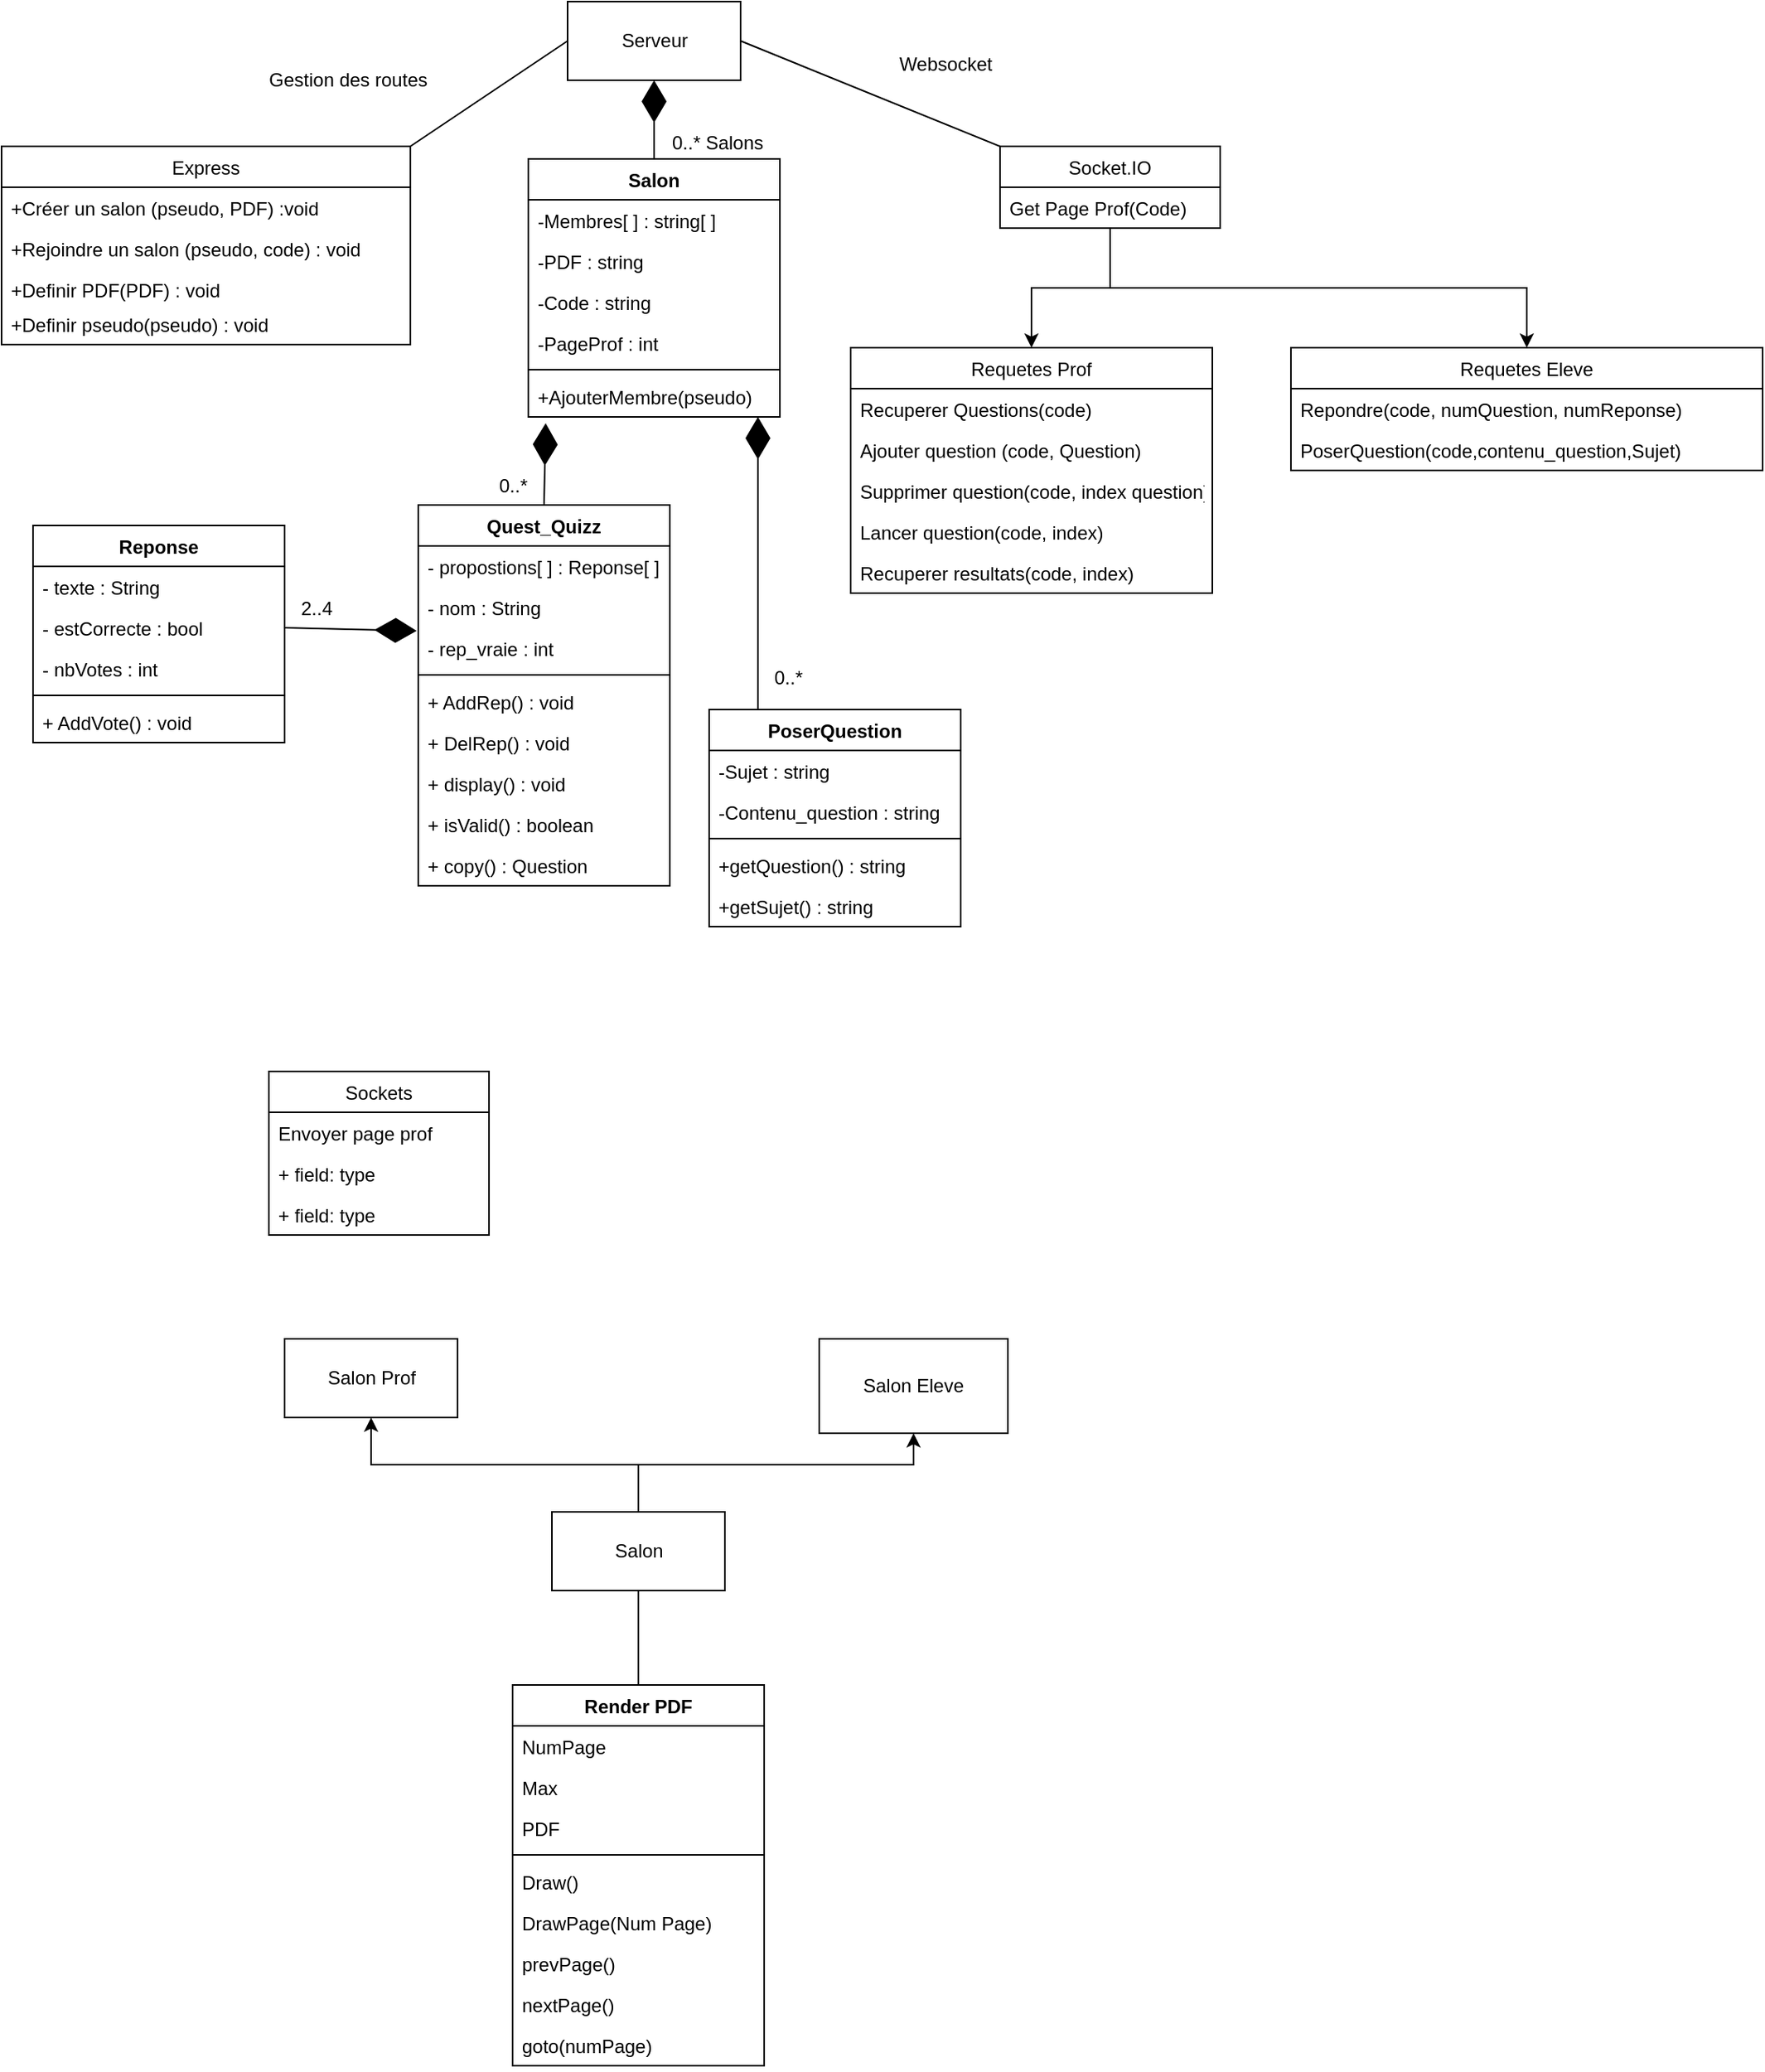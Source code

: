 <mxfile version="13.10.2" type="device"><diagram id="C5RBs43oDa-KdzZeNtuy" name="Page-1"><mxGraphModel dx="1422" dy="794" grid="1" gridSize="10" guides="1" tooltips="1" connect="1" arrows="1" fold="1" page="1" pageScale="1" pageWidth="827" pageHeight="1169" math="0" shadow="0"><root><mxCell id="WIyWlLk6GJQsqaUBKTNV-0"/><mxCell id="WIyWlLk6GJQsqaUBKTNV-1" parent="WIyWlLk6GJQsqaUBKTNV-0"/><mxCell id="yIgsV7AvqiQti2r_bDmn-0" value="Serveur" style="html=1;" parent="WIyWlLk6GJQsqaUBKTNV-1" vertex="1"><mxGeometry x="400" y="30" width="110" height="50" as="geometry"/></mxCell><mxCell id="yIgsV7AvqiQti2r_bDmn-3" value="Gestion des routes" style="text;html=1;align=center;verticalAlign=middle;resizable=0;points=[];autosize=1;" parent="WIyWlLk6GJQsqaUBKTNV-1" vertex="1"><mxGeometry x="200" y="70" width="120" height="20" as="geometry"/></mxCell><mxCell id="yIgsV7AvqiQti2r_bDmn-6" value="Websocket" style="text;html=1;align=center;verticalAlign=middle;resizable=0;points=[];autosize=1;" parent="WIyWlLk6GJQsqaUBKTNV-1" vertex="1"><mxGeometry x="605" y="60" width="70" height="20" as="geometry"/></mxCell><mxCell id="yIgsV7AvqiQti2r_bDmn-7" value="Express" style="swimlane;fontStyle=0;childLayout=stackLayout;horizontal=1;startSize=26;fillColor=none;horizontalStack=0;resizeParent=1;resizeParentMax=0;resizeLast=0;collapsible=1;marginBottom=0;" parent="WIyWlLk6GJQsqaUBKTNV-1" vertex="1"><mxGeometry x="40" y="122" width="260" height="126" as="geometry"/></mxCell><mxCell id="yIgsV7AvqiQti2r_bDmn-8" value="+Créer un salon (pseudo, PDF) :void" style="text;strokeColor=none;fillColor=none;align=left;verticalAlign=top;spacingLeft=4;spacingRight=4;overflow=hidden;rotatable=0;points=[[0,0.5],[1,0.5]];portConstraint=eastwest;" parent="yIgsV7AvqiQti2r_bDmn-7" vertex="1"><mxGeometry y="26" width="260" height="26" as="geometry"/></mxCell><mxCell id="yIgsV7AvqiQti2r_bDmn-9" value="+Rejoindre un salon (pseudo, code) : void" style="text;strokeColor=none;fillColor=none;align=left;verticalAlign=top;spacingLeft=4;spacingRight=4;overflow=hidden;rotatable=0;points=[[0,0.5],[1,0.5]];portConstraint=eastwest;" parent="yIgsV7AvqiQti2r_bDmn-7" vertex="1"><mxGeometry y="52" width="260" height="26" as="geometry"/></mxCell><mxCell id="yIgsV7AvqiQti2r_bDmn-10" value="+Definir PDF(PDF) : void " style="text;strokeColor=none;fillColor=none;align=left;verticalAlign=top;spacingLeft=4;spacingRight=4;overflow=hidden;rotatable=0;points=[[0,0.5],[1,0.5]];portConstraint=eastwest;" parent="yIgsV7AvqiQti2r_bDmn-7" vertex="1"><mxGeometry y="78" width="260" height="22" as="geometry"/></mxCell><mxCell id="yIgsV7AvqiQti2r_bDmn-12" value="+Definir pseudo(pseudo) : void" style="text;strokeColor=none;fillColor=none;align=left;verticalAlign=top;spacingLeft=4;spacingRight=4;overflow=hidden;rotatable=0;points=[[0,0.5],[1,0.5]];portConstraint=eastwest;" parent="yIgsV7AvqiQti2r_bDmn-7" vertex="1"><mxGeometry y="100" width="260" height="26" as="geometry"/></mxCell><mxCell id="yIgsV7AvqiQti2r_bDmn-14" value="Salon" style="swimlane;fontStyle=1;align=center;verticalAlign=top;childLayout=stackLayout;horizontal=1;startSize=26;horizontalStack=0;resizeParent=1;resizeParentMax=0;resizeLast=0;collapsible=1;marginBottom=0;" parent="WIyWlLk6GJQsqaUBKTNV-1" vertex="1"><mxGeometry x="375" y="130" width="160" height="164" as="geometry"/></mxCell><mxCell id="yIgsV7AvqiQti2r_bDmn-15" value="-Membres[ ] : string[ ]" style="text;strokeColor=none;fillColor=none;align=left;verticalAlign=top;spacingLeft=4;spacingRight=4;overflow=hidden;rotatable=0;points=[[0,0.5],[1,0.5]];portConstraint=eastwest;" parent="yIgsV7AvqiQti2r_bDmn-14" vertex="1"><mxGeometry y="26" width="160" height="26" as="geometry"/></mxCell><mxCell id="yIgsV7AvqiQti2r_bDmn-22" value="-PDF : string" style="text;strokeColor=none;fillColor=none;align=left;verticalAlign=top;spacingLeft=4;spacingRight=4;overflow=hidden;rotatable=0;points=[[0,0.5],[1,0.5]];portConstraint=eastwest;" parent="yIgsV7AvqiQti2r_bDmn-14" vertex="1"><mxGeometry y="52" width="160" height="26" as="geometry"/></mxCell><mxCell id="yIgsV7AvqiQti2r_bDmn-23" value="-Code : string" style="text;strokeColor=none;fillColor=none;align=left;verticalAlign=top;spacingLeft=4;spacingRight=4;overflow=hidden;rotatable=0;points=[[0,0.5],[1,0.5]];portConstraint=eastwest;" parent="yIgsV7AvqiQti2r_bDmn-14" vertex="1"><mxGeometry y="78" width="160" height="26" as="geometry"/></mxCell><mxCell id="yIgsV7AvqiQti2r_bDmn-45" value="-PageProf : int" style="text;strokeColor=none;fillColor=none;align=left;verticalAlign=top;spacingLeft=4;spacingRight=4;overflow=hidden;rotatable=0;points=[[0,0.5],[1,0.5]];portConstraint=eastwest;" parent="yIgsV7AvqiQti2r_bDmn-14" vertex="1"><mxGeometry y="104" width="160" height="26" as="geometry"/></mxCell><mxCell id="yIgsV7AvqiQti2r_bDmn-16" value="" style="line;strokeWidth=1;fillColor=none;align=left;verticalAlign=middle;spacingTop=-1;spacingLeft=3;spacingRight=3;rotatable=0;labelPosition=right;points=[];portConstraint=eastwest;" parent="yIgsV7AvqiQti2r_bDmn-14" vertex="1"><mxGeometry y="130" width="160" height="8" as="geometry"/></mxCell><mxCell id="yIgsV7AvqiQti2r_bDmn-17" value="+AjouterMembre(pseudo)" style="text;strokeColor=none;fillColor=none;align=left;verticalAlign=top;spacingLeft=4;spacingRight=4;overflow=hidden;rotatable=0;points=[[0,0.5],[1,0.5]];portConstraint=eastwest;" parent="yIgsV7AvqiQti2r_bDmn-14" vertex="1"><mxGeometry y="138" width="160" height="26" as="geometry"/></mxCell><mxCell id="yIgsV7AvqiQti2r_bDmn-81" style="edgeStyle=orthogonalEdgeStyle;rounded=0;orthogonalLoop=1;jettySize=auto;html=1;exitX=0.5;exitY=1;exitDx=0;exitDy=0;entryX=0.5;entryY=0;entryDx=0;entryDy=0;" parent="WIyWlLk6GJQsqaUBKTNV-1" source="yIgsV7AvqiQti2r_bDmn-29" target="yIgsV7AvqiQti2r_bDmn-71" edge="1"><mxGeometry relative="1" as="geometry"/></mxCell><mxCell id="yIgsV7AvqiQti2r_bDmn-82" style="edgeStyle=orthogonalEdgeStyle;rounded=0;orthogonalLoop=1;jettySize=auto;html=1;exitX=0.5;exitY=1;exitDx=0;exitDy=0;entryX=0.5;entryY=0;entryDx=0;entryDy=0;" parent="WIyWlLk6GJQsqaUBKTNV-1" source="yIgsV7AvqiQti2r_bDmn-29" target="yIgsV7AvqiQti2r_bDmn-75" edge="1"><mxGeometry relative="1" as="geometry"/></mxCell><mxCell id="yIgsV7AvqiQti2r_bDmn-29" value="Socket.IO" style="swimlane;fontStyle=0;childLayout=stackLayout;horizontal=1;startSize=26;fillColor=none;horizontalStack=0;resizeParent=1;resizeParentMax=0;resizeLast=0;collapsible=1;marginBottom=0;" parent="WIyWlLk6GJQsqaUBKTNV-1" vertex="1"><mxGeometry x="675" y="122" width="140" height="52" as="geometry"/></mxCell><mxCell id="yIgsV7AvqiQti2r_bDmn-32" value="Get Page Prof(Code)" style="text;strokeColor=none;fillColor=none;align=left;verticalAlign=top;spacingLeft=4;spacingRight=4;overflow=hidden;rotatable=0;points=[[0,0.5],[1,0.5]];portConstraint=eastwest;" parent="yIgsV7AvqiQti2r_bDmn-29" vertex="1"><mxGeometry y="26" width="140" height="26" as="geometry"/></mxCell><mxCell id="yIgsV7AvqiQti2r_bDmn-34" value="" style="endArrow=diamondThin;endFill=1;endSize=24;html=1;entryX=0.5;entryY=1;entryDx=0;entryDy=0;exitX=0.5;exitY=0;exitDx=0;exitDy=0;" parent="WIyWlLk6GJQsqaUBKTNV-1" source="yIgsV7AvqiQti2r_bDmn-14" target="yIgsV7AvqiQti2r_bDmn-0" edge="1"><mxGeometry width="160" relative="1" as="geometry"><mxPoint x="540" y="370" as="sourcePoint"/><mxPoint x="700" y="370" as="targetPoint"/></mxGeometry></mxCell><mxCell id="yIgsV7AvqiQti2r_bDmn-35" value="0..* Salons" style="text;html=1;align=center;verticalAlign=middle;resizable=0;points=[];autosize=1;" parent="WIyWlLk6GJQsqaUBKTNV-1" vertex="1"><mxGeometry x="460" y="110" width="70" height="20" as="geometry"/></mxCell><mxCell id="yIgsV7AvqiQti2r_bDmn-46" value="Quest_Quizz" style="swimlane;fontStyle=1;align=center;verticalAlign=top;childLayout=stackLayout;horizontal=1;startSize=26;horizontalStack=0;resizeParent=1;resizeParentMax=0;resizeLast=0;collapsible=1;marginBottom=0;" parent="WIyWlLk6GJQsqaUBKTNV-1" vertex="1"><mxGeometry x="305" y="350" width="160" height="242" as="geometry"/></mxCell><mxCell id="yIgsV7AvqiQti2r_bDmn-47" value="- propostions[ ] : Reponse[ ]" style="text;strokeColor=none;fillColor=none;align=left;verticalAlign=top;spacingLeft=4;spacingRight=4;overflow=hidden;rotatable=0;points=[[0,0.5],[1,0.5]];portConstraint=eastwest;" parent="yIgsV7AvqiQti2r_bDmn-46" vertex="1"><mxGeometry y="26" width="160" height="26" as="geometry"/></mxCell><mxCell id="yIgsV7AvqiQti2r_bDmn-55" value="- nom : String" style="text;strokeColor=none;fillColor=none;align=left;verticalAlign=top;spacingLeft=4;spacingRight=4;overflow=hidden;rotatable=0;points=[[0,0.5],[1,0.5]];portConstraint=eastwest;" parent="yIgsV7AvqiQti2r_bDmn-46" vertex="1"><mxGeometry y="52" width="160" height="26" as="geometry"/></mxCell><mxCell id="yIgsV7AvqiQti2r_bDmn-56" value="- rep_vraie : int" style="text;strokeColor=none;fillColor=none;align=left;verticalAlign=top;spacingLeft=4;spacingRight=4;overflow=hidden;rotatable=0;points=[[0,0.5],[1,0.5]];portConstraint=eastwest;" parent="yIgsV7AvqiQti2r_bDmn-46" vertex="1"><mxGeometry y="78" width="160" height="26" as="geometry"/></mxCell><mxCell id="yIgsV7AvqiQti2r_bDmn-48" value="" style="line;strokeWidth=1;fillColor=none;align=left;verticalAlign=middle;spacingTop=-1;spacingLeft=3;spacingRight=3;rotatable=0;labelPosition=right;points=[];portConstraint=eastwest;" parent="yIgsV7AvqiQti2r_bDmn-46" vertex="1"><mxGeometry y="104" width="160" height="8" as="geometry"/></mxCell><mxCell id="yIgsV7AvqiQti2r_bDmn-49" value="+ AddRep() : void" style="text;strokeColor=none;fillColor=none;align=left;verticalAlign=top;spacingLeft=4;spacingRight=4;overflow=hidden;rotatable=0;points=[[0,0.5],[1,0.5]];portConstraint=eastwest;" parent="yIgsV7AvqiQti2r_bDmn-46" vertex="1"><mxGeometry y="112" width="160" height="26" as="geometry"/></mxCell><mxCell id="yIgsV7AvqiQti2r_bDmn-58" value="+ DelRep() : void" style="text;strokeColor=none;fillColor=none;align=left;verticalAlign=top;spacingLeft=4;spacingRight=4;overflow=hidden;rotatable=0;points=[[0,0.5],[1,0.5]];portConstraint=eastwest;" parent="yIgsV7AvqiQti2r_bDmn-46" vertex="1"><mxGeometry y="138" width="160" height="26" as="geometry"/></mxCell><mxCell id="yIgsV7AvqiQti2r_bDmn-69" value="+ display() : void&#10;" style="text;strokeColor=none;fillColor=none;align=left;verticalAlign=top;spacingLeft=4;spacingRight=4;overflow=hidden;rotatable=0;points=[[0,0.5],[1,0.5]];portConstraint=eastwest;" parent="yIgsV7AvqiQti2r_bDmn-46" vertex="1"><mxGeometry y="164" width="160" height="26" as="geometry"/></mxCell><mxCell id="zpN8eoG4Y6mhZtR4trPd-8" value="+ isValid() : boolean" style="text;strokeColor=none;fillColor=none;align=left;verticalAlign=top;spacingLeft=4;spacingRight=4;overflow=hidden;rotatable=0;points=[[0,0.5],[1,0.5]];portConstraint=eastwest;" parent="yIgsV7AvqiQti2r_bDmn-46" vertex="1"><mxGeometry y="190" width="160" height="26" as="geometry"/></mxCell><mxCell id="zpN8eoG4Y6mhZtR4trPd-9" value="+ copy() : Question" style="text;strokeColor=none;fillColor=none;align=left;verticalAlign=top;spacingLeft=4;spacingRight=4;overflow=hidden;rotatable=0;points=[[0,0.5],[1,0.5]];portConstraint=eastwest;" parent="yIgsV7AvqiQti2r_bDmn-46" vertex="1"><mxGeometry y="216" width="160" height="26" as="geometry"/></mxCell><mxCell id="yIgsV7AvqiQti2r_bDmn-59" value="Reponse" style="swimlane;fontStyle=1;align=center;verticalAlign=top;childLayout=stackLayout;horizontal=1;startSize=26;horizontalStack=0;resizeParent=1;resizeParentMax=0;resizeLast=0;collapsible=1;marginBottom=0;" parent="WIyWlLk6GJQsqaUBKTNV-1" vertex="1"><mxGeometry x="60" y="363" width="160" height="138" as="geometry"/></mxCell><mxCell id="yIgsV7AvqiQti2r_bDmn-60" value="- texte : String" style="text;strokeColor=none;fillColor=none;align=left;verticalAlign=top;spacingLeft=4;spacingRight=4;overflow=hidden;rotatable=0;points=[[0,0.5],[1,0.5]];portConstraint=eastwest;" parent="yIgsV7AvqiQti2r_bDmn-59" vertex="1"><mxGeometry y="26" width="160" height="26" as="geometry"/></mxCell><mxCell id="yIgsV7AvqiQti2r_bDmn-67" value="- estCorrecte : bool" style="text;strokeColor=none;fillColor=none;align=left;verticalAlign=top;spacingLeft=4;spacingRight=4;overflow=hidden;rotatable=0;points=[[0,0.5],[1,0.5]];portConstraint=eastwest;" parent="yIgsV7AvqiQti2r_bDmn-59" vertex="1"><mxGeometry y="52" width="160" height="26" as="geometry"/></mxCell><mxCell id="yIgsV7AvqiQti2r_bDmn-68" value="- nbVotes : int" style="text;strokeColor=none;fillColor=none;align=left;verticalAlign=top;spacingLeft=4;spacingRight=4;overflow=hidden;rotatable=0;points=[[0,0.5],[1,0.5]];portConstraint=eastwest;" parent="yIgsV7AvqiQti2r_bDmn-59" vertex="1"><mxGeometry y="78" width="160" height="26" as="geometry"/></mxCell><mxCell id="yIgsV7AvqiQti2r_bDmn-61" value="" style="line;strokeWidth=1;fillColor=none;align=left;verticalAlign=middle;spacingTop=-1;spacingLeft=3;spacingRight=3;rotatable=0;labelPosition=right;points=[];portConstraint=eastwest;" parent="yIgsV7AvqiQti2r_bDmn-59" vertex="1"><mxGeometry y="104" width="160" height="8" as="geometry"/></mxCell><mxCell id="yIgsV7AvqiQti2r_bDmn-62" value="+ AddVote() : void" style="text;strokeColor=none;fillColor=none;align=left;verticalAlign=top;spacingLeft=4;spacingRight=4;overflow=hidden;rotatable=0;points=[[0,0.5],[1,0.5]];portConstraint=eastwest;" parent="yIgsV7AvqiQti2r_bDmn-59" vertex="1"><mxGeometry y="112" width="160" height="26" as="geometry"/></mxCell><mxCell id="yIgsV7AvqiQti2r_bDmn-71" value="Requetes Prof" style="swimlane;fontStyle=0;childLayout=stackLayout;horizontal=1;startSize=26;fillColor=none;horizontalStack=0;resizeParent=1;resizeParentMax=0;resizeLast=0;collapsible=1;marginBottom=0;" parent="WIyWlLk6GJQsqaUBKTNV-1" vertex="1"><mxGeometry x="580" y="250" width="230" height="156" as="geometry"/></mxCell><mxCell id="yIgsV7AvqiQti2r_bDmn-72" value="Recuperer Questions(code)" style="text;strokeColor=none;fillColor=none;align=left;verticalAlign=top;spacingLeft=4;spacingRight=4;overflow=hidden;rotatable=0;points=[[0,0.5],[1,0.5]];portConstraint=eastwest;" parent="yIgsV7AvqiQti2r_bDmn-71" vertex="1"><mxGeometry y="26" width="230" height="26" as="geometry"/></mxCell><mxCell id="yIgsV7AvqiQti2r_bDmn-80" value="Ajouter question (code, Question)" style="text;strokeColor=none;fillColor=none;align=left;verticalAlign=top;spacingLeft=4;spacingRight=4;overflow=hidden;rotatable=0;points=[[0,0.5],[1,0.5]];portConstraint=eastwest;" parent="yIgsV7AvqiQti2r_bDmn-71" vertex="1"><mxGeometry y="52" width="230" height="26" as="geometry"/></mxCell><mxCell id="yIgsV7AvqiQti2r_bDmn-73" value="Supprimer question(code, index question)" style="text;strokeColor=none;fillColor=none;align=left;verticalAlign=top;spacingLeft=4;spacingRight=4;overflow=hidden;rotatable=0;points=[[0,0.5],[1,0.5]];portConstraint=eastwest;" parent="yIgsV7AvqiQti2r_bDmn-71" vertex="1"><mxGeometry y="78" width="230" height="26" as="geometry"/></mxCell><mxCell id="yIgsV7AvqiQti2r_bDmn-74" value="Lancer question(code, index)" style="text;strokeColor=none;fillColor=none;align=left;verticalAlign=top;spacingLeft=4;spacingRight=4;overflow=hidden;rotatable=0;points=[[0,0.5],[1,0.5]];portConstraint=eastwest;" parent="yIgsV7AvqiQti2r_bDmn-71" vertex="1"><mxGeometry y="104" width="230" height="26" as="geometry"/></mxCell><mxCell id="yIgsV7AvqiQti2r_bDmn-79" value="Recuperer resultats(code, index)" style="text;strokeColor=none;fillColor=none;align=left;verticalAlign=top;spacingLeft=4;spacingRight=4;overflow=hidden;rotatable=0;points=[[0,0.5],[1,0.5]];portConstraint=eastwest;" parent="yIgsV7AvqiQti2r_bDmn-71" vertex="1"><mxGeometry y="130" width="230" height="26" as="geometry"/></mxCell><mxCell id="yIgsV7AvqiQti2r_bDmn-75" value="Requetes Eleve" style="swimlane;fontStyle=0;childLayout=stackLayout;horizontal=1;startSize=26;fillColor=none;horizontalStack=0;resizeParent=1;resizeParentMax=0;resizeLast=0;collapsible=1;marginBottom=0;verticalAlign=middle;" parent="WIyWlLk6GJQsqaUBKTNV-1" vertex="1"><mxGeometry x="860" y="250" width="300" height="78" as="geometry"><mxRectangle x="860" y="250" width="120" height="26" as="alternateBounds"/></mxGeometry></mxCell><mxCell id="yIgsV7AvqiQti2r_bDmn-76" value="Repondre(code, numQuestion, numReponse)" style="text;strokeColor=none;fillColor=none;align=left;verticalAlign=top;spacingLeft=4;spacingRight=4;overflow=hidden;rotatable=0;points=[[0,0.5],[1,0.5]];portConstraint=eastwest;" parent="yIgsV7AvqiQti2r_bDmn-75" vertex="1"><mxGeometry y="26" width="300" height="26" as="geometry"/></mxCell><mxCell id="AzjcSDlxXE26RJrQEmCr-15" value="PoserQuestion(code,contenu_question,Sujet)" style="text;strokeColor=none;fillColor=none;align=left;verticalAlign=top;spacingLeft=4;spacingRight=4;overflow=hidden;rotatable=0;points=[[0,0.5],[1,0.5]];portConstraint=eastwest;" parent="yIgsV7AvqiQti2r_bDmn-75" vertex="1"><mxGeometry y="52" width="300" height="26" as="geometry"/></mxCell><mxCell id="yIgsV7AvqiQti2r_bDmn-83" value="" style="endArrow=diamondThin;endFill=1;endSize=24;html=1;exitX=1;exitY=0.5;exitDx=0;exitDy=0;entryX=-0.006;entryY=0.077;entryDx=0;entryDy=0;entryPerimeter=0;" parent="WIyWlLk6GJQsqaUBKTNV-1" source="yIgsV7AvqiQti2r_bDmn-67" target="yIgsV7AvqiQti2r_bDmn-56" edge="1"><mxGeometry width="160" relative="1" as="geometry"><mxPoint x="310" y="430" as="sourcePoint"/><mxPoint x="360" y="430" as="targetPoint"/></mxGeometry></mxCell><mxCell id="yIgsV7AvqiQti2r_bDmn-84" value="" style="endArrow=diamondThin;endFill=1;endSize=24;html=1;exitX=0.5;exitY=0;exitDx=0;exitDy=0;entryX=0.069;entryY=1.154;entryDx=0;entryDy=0;entryPerimeter=0;" parent="WIyWlLk6GJQsqaUBKTNV-1" source="yIgsV7AvqiQti2r_bDmn-46" target="yIgsV7AvqiQti2r_bDmn-17" edge="1"><mxGeometry width="160" relative="1" as="geometry"><mxPoint x="475" y="150" as="sourcePoint"/><mxPoint x="448" y="298" as="targetPoint"/><Array as="points"/></mxGeometry></mxCell><mxCell id="yIgsV7AvqiQti2r_bDmn-85" value="2..4" style="text;html=1;align=center;verticalAlign=middle;resizable=0;points=[];autosize=1;" parent="WIyWlLk6GJQsqaUBKTNV-1" vertex="1"><mxGeometry x="220" y="406" width="40" height="20" as="geometry"/></mxCell><mxCell id="yIgsV7AvqiQti2r_bDmn-86" value="0..*" style="text;html=1;align=center;verticalAlign=middle;resizable=0;points=[];autosize=1;" parent="WIyWlLk6GJQsqaUBKTNV-1" vertex="1"><mxGeometry x="350" y="328" width="30" height="20" as="geometry"/></mxCell><mxCell id="yIgsV7AvqiQti2r_bDmn-111" style="edgeStyle=orthogonalEdgeStyle;rounded=0;orthogonalLoop=1;jettySize=auto;html=1;exitX=0.5;exitY=0;exitDx=0;exitDy=0;entryX=0.5;entryY=1;entryDx=0;entryDy=0;" parent="WIyWlLk6GJQsqaUBKTNV-1" source="yIgsV7AvqiQti2r_bDmn-87" target="yIgsV7AvqiQti2r_bDmn-107" edge="1"><mxGeometry relative="1" as="geometry"/></mxCell><mxCell id="yIgsV7AvqiQti2r_bDmn-112" style="edgeStyle=orthogonalEdgeStyle;rounded=0;orthogonalLoop=1;jettySize=auto;html=1;exitX=0.5;exitY=0;exitDx=0;exitDy=0;entryX=0.5;entryY=1;entryDx=0;entryDy=0;" parent="WIyWlLk6GJQsqaUBKTNV-1" source="yIgsV7AvqiQti2r_bDmn-87" target="yIgsV7AvqiQti2r_bDmn-109" edge="1"><mxGeometry relative="1" as="geometry"><Array as="points"><mxPoint x="445" y="960"/><mxPoint x="620" y="960"/></Array></mxGeometry></mxCell><mxCell id="yIgsV7AvqiQti2r_bDmn-87" value="Salon" style="html=1;" parent="WIyWlLk6GJQsqaUBKTNV-1" vertex="1"><mxGeometry x="390" y="990" width="110" height="50" as="geometry"/></mxCell><mxCell id="yIgsV7AvqiQti2r_bDmn-88" value="Render PDF" style="swimlane;fontStyle=1;align=center;verticalAlign=top;childLayout=stackLayout;horizontal=1;startSize=26;horizontalStack=0;resizeParent=1;resizeParentMax=0;resizeLast=0;collapsible=1;marginBottom=0;" parent="WIyWlLk6GJQsqaUBKTNV-1" vertex="1"><mxGeometry x="365" y="1100" width="160" height="242" as="geometry"/></mxCell><mxCell id="yIgsV7AvqiQti2r_bDmn-89" value="NumPage&#10;" style="text;strokeColor=none;fillColor=none;align=left;verticalAlign=top;spacingLeft=4;spacingRight=4;overflow=hidden;rotatable=0;points=[[0,0.5],[1,0.5]];portConstraint=eastwest;" parent="yIgsV7AvqiQti2r_bDmn-88" vertex="1"><mxGeometry y="26" width="160" height="26" as="geometry"/></mxCell><mxCell id="yIgsV7AvqiQti2r_bDmn-96" value="Max&#10;" style="text;strokeColor=none;fillColor=none;align=left;verticalAlign=top;spacingLeft=4;spacingRight=4;overflow=hidden;rotatable=0;points=[[0,0.5],[1,0.5]];portConstraint=eastwest;" parent="yIgsV7AvqiQti2r_bDmn-88" vertex="1"><mxGeometry y="52" width="160" height="26" as="geometry"/></mxCell><mxCell id="yIgsV7AvqiQti2r_bDmn-97" value="PDF" style="text;strokeColor=none;fillColor=none;align=left;verticalAlign=top;spacingLeft=4;spacingRight=4;overflow=hidden;rotatable=0;points=[[0,0.5],[1,0.5]];portConstraint=eastwest;" parent="yIgsV7AvqiQti2r_bDmn-88" vertex="1"><mxGeometry y="78" width="160" height="26" as="geometry"/></mxCell><mxCell id="yIgsV7AvqiQti2r_bDmn-90" value="" style="line;strokeWidth=1;fillColor=none;align=left;verticalAlign=middle;spacingTop=-1;spacingLeft=3;spacingRight=3;rotatable=0;labelPosition=right;points=[];portConstraint=eastwest;" parent="yIgsV7AvqiQti2r_bDmn-88" vertex="1"><mxGeometry y="104" width="160" height="8" as="geometry"/></mxCell><mxCell id="yIgsV7AvqiQti2r_bDmn-91" value="Draw()" style="text;strokeColor=none;fillColor=none;align=left;verticalAlign=top;spacingLeft=4;spacingRight=4;overflow=hidden;rotatable=0;points=[[0,0.5],[1,0.5]];portConstraint=eastwest;" parent="yIgsV7AvqiQti2r_bDmn-88" vertex="1"><mxGeometry y="112" width="160" height="26" as="geometry"/></mxCell><mxCell id="yIgsV7AvqiQti2r_bDmn-98" value="DrawPage(Num Page)" style="text;strokeColor=none;fillColor=none;align=left;verticalAlign=top;spacingLeft=4;spacingRight=4;overflow=hidden;rotatable=0;points=[[0,0.5],[1,0.5]];portConstraint=eastwest;" parent="yIgsV7AvqiQti2r_bDmn-88" vertex="1"><mxGeometry y="138" width="160" height="26" as="geometry"/></mxCell><mxCell id="yIgsV7AvqiQti2r_bDmn-99" value="prevPage()" style="text;strokeColor=none;fillColor=none;align=left;verticalAlign=top;spacingLeft=4;spacingRight=4;overflow=hidden;rotatable=0;points=[[0,0.5],[1,0.5]];portConstraint=eastwest;" parent="yIgsV7AvqiQti2r_bDmn-88" vertex="1"><mxGeometry y="164" width="160" height="26" as="geometry"/></mxCell><mxCell id="yIgsV7AvqiQti2r_bDmn-100" value="nextPage()" style="text;strokeColor=none;fillColor=none;align=left;verticalAlign=top;spacingLeft=4;spacingRight=4;overflow=hidden;rotatable=0;points=[[0,0.5],[1,0.5]];portConstraint=eastwest;" parent="yIgsV7AvqiQti2r_bDmn-88" vertex="1"><mxGeometry y="190" width="160" height="26" as="geometry"/></mxCell><mxCell id="yIgsV7AvqiQti2r_bDmn-101" value="goto(numPage)" style="text;strokeColor=none;fillColor=none;align=left;verticalAlign=top;spacingLeft=4;spacingRight=4;overflow=hidden;rotatable=0;points=[[0,0.5],[1,0.5]];portConstraint=eastwest;" parent="yIgsV7AvqiQti2r_bDmn-88" vertex="1"><mxGeometry y="216" width="160" height="26" as="geometry"/></mxCell><mxCell id="yIgsV7AvqiQti2r_bDmn-104" value="" style="endArrow=none;html=1;entryX=0;entryY=0.5;entryDx=0;entryDy=0;exitX=1;exitY=0;exitDx=0;exitDy=0;" parent="WIyWlLk6GJQsqaUBKTNV-1" source="yIgsV7AvqiQti2r_bDmn-7" target="yIgsV7AvqiQti2r_bDmn-0" edge="1"><mxGeometry width="50" height="50" relative="1" as="geometry"><mxPoint x="220" y="110" as="sourcePoint"/><mxPoint x="270" y="60" as="targetPoint"/></mxGeometry></mxCell><mxCell id="yIgsV7AvqiQti2r_bDmn-105" value="" style="endArrow=none;html=1;entryX=1;entryY=0.5;entryDx=0;entryDy=0;exitX=0;exitY=0;exitDx=0;exitDy=0;" parent="WIyWlLk6GJQsqaUBKTNV-1" source="yIgsV7AvqiQti2r_bDmn-29" target="yIgsV7AvqiQti2r_bDmn-0" edge="1"><mxGeometry width="50" height="50" relative="1" as="geometry"><mxPoint x="270" y="132" as="sourcePoint"/><mxPoint x="410" y="65" as="targetPoint"/></mxGeometry></mxCell><mxCell id="yIgsV7AvqiQti2r_bDmn-106" value="" style="endArrow=none;html=1;exitX=0.5;exitY=1;exitDx=0;exitDy=0;entryX=0.5;entryY=0;entryDx=0;entryDy=0;" parent="WIyWlLk6GJQsqaUBKTNV-1" source="yIgsV7AvqiQti2r_bDmn-87" target="yIgsV7AvqiQti2r_bDmn-88" edge="1"><mxGeometry width="50" height="50" relative="1" as="geometry"><mxPoint x="420" y="530" as="sourcePoint"/><mxPoint x="470" y="480" as="targetPoint"/></mxGeometry></mxCell><mxCell id="yIgsV7AvqiQti2r_bDmn-107" value="Salon Prof" style="html=1;" parent="WIyWlLk6GJQsqaUBKTNV-1" vertex="1"><mxGeometry x="220" y="880" width="110" height="50" as="geometry"/></mxCell><mxCell id="yIgsV7AvqiQti2r_bDmn-109" value="Salon Eleve" style="whiteSpace=wrap;html=1;" parent="WIyWlLk6GJQsqaUBKTNV-1" vertex="1"><mxGeometry x="560" y="880" width="120" height="60" as="geometry"/></mxCell><mxCell id="yIgsV7AvqiQti2r_bDmn-114" value="Sockets" style="swimlane;fontStyle=0;childLayout=stackLayout;horizontal=1;startSize=26;fillColor=none;horizontalStack=0;resizeParent=1;resizeParentMax=0;resizeLast=0;collapsible=1;marginBottom=0;" parent="WIyWlLk6GJQsqaUBKTNV-1" vertex="1"><mxGeometry x="210" y="710" width="140" height="104" as="geometry"/></mxCell><mxCell id="yIgsV7AvqiQti2r_bDmn-115" value="Envoyer page prof" style="text;strokeColor=none;fillColor=none;align=left;verticalAlign=top;spacingLeft=4;spacingRight=4;overflow=hidden;rotatable=0;points=[[0,0.5],[1,0.5]];portConstraint=eastwest;" parent="yIgsV7AvqiQti2r_bDmn-114" vertex="1"><mxGeometry y="26" width="140" height="26" as="geometry"/></mxCell><mxCell id="yIgsV7AvqiQti2r_bDmn-116" value="+ field: type" style="text;strokeColor=none;fillColor=none;align=left;verticalAlign=top;spacingLeft=4;spacingRight=4;overflow=hidden;rotatable=0;points=[[0,0.5],[1,0.5]];portConstraint=eastwest;" parent="yIgsV7AvqiQti2r_bDmn-114" vertex="1"><mxGeometry y="52" width="140" height="26" as="geometry"/></mxCell><mxCell id="yIgsV7AvqiQti2r_bDmn-117" value="+ field: type" style="text;strokeColor=none;fillColor=none;align=left;verticalAlign=top;spacingLeft=4;spacingRight=4;overflow=hidden;rotatable=0;points=[[0,0.5],[1,0.5]];portConstraint=eastwest;" parent="yIgsV7AvqiQti2r_bDmn-114" vertex="1"><mxGeometry y="78" width="140" height="26" as="geometry"/></mxCell><mxCell id="AzjcSDlxXE26RJrQEmCr-2" value="PoserQuestion" style="swimlane;fontStyle=1;align=center;verticalAlign=top;childLayout=stackLayout;horizontal=1;startSize=26;horizontalStack=0;resizeParent=1;resizeParentMax=0;resizeLast=0;collapsible=1;marginBottom=0;" parent="WIyWlLk6GJQsqaUBKTNV-1" vertex="1"><mxGeometry x="490" y="480" width="160" height="138" as="geometry"/></mxCell><mxCell id="AzjcSDlxXE26RJrQEmCr-3" value="-Sujet : string" style="text;strokeColor=none;fillColor=none;align=left;verticalAlign=top;spacingLeft=4;spacingRight=4;overflow=hidden;rotatable=0;points=[[0,0.5],[1,0.5]];portConstraint=eastwest;" parent="AzjcSDlxXE26RJrQEmCr-2" vertex="1"><mxGeometry y="26" width="160" height="26" as="geometry"/></mxCell><mxCell id="AzjcSDlxXE26RJrQEmCr-4" value="-Contenu_question : string" style="text;strokeColor=none;fillColor=none;align=left;verticalAlign=top;spacingLeft=4;spacingRight=4;overflow=hidden;rotatable=0;points=[[0,0.5],[1,0.5]];portConstraint=eastwest;" parent="AzjcSDlxXE26RJrQEmCr-2" vertex="1"><mxGeometry y="52" width="160" height="26" as="geometry"/></mxCell><mxCell id="AzjcSDlxXE26RJrQEmCr-6" value="" style="line;strokeWidth=1;fillColor=none;align=left;verticalAlign=middle;spacingTop=-1;spacingLeft=3;spacingRight=3;rotatable=0;labelPosition=right;points=[];portConstraint=eastwest;" parent="AzjcSDlxXE26RJrQEmCr-2" vertex="1"><mxGeometry y="78" width="160" height="8" as="geometry"/></mxCell><mxCell id="AzjcSDlxXE26RJrQEmCr-7" value="+getQuestion() : string " style="text;strokeColor=none;fillColor=none;align=left;verticalAlign=top;spacingLeft=4;spacingRight=4;overflow=hidden;rotatable=0;points=[[0,0.5],[1,0.5]];portConstraint=eastwest;" parent="AzjcSDlxXE26RJrQEmCr-2" vertex="1"><mxGeometry y="86" width="160" height="26" as="geometry"/></mxCell><mxCell id="AzjcSDlxXE26RJrQEmCr-8" value="+getSujet() : string" style="text;strokeColor=none;fillColor=none;align=left;verticalAlign=top;spacingLeft=4;spacingRight=4;overflow=hidden;rotatable=0;points=[[0,0.5],[1,0.5]];portConstraint=eastwest;" parent="AzjcSDlxXE26RJrQEmCr-2" vertex="1"><mxGeometry y="112" width="160" height="26" as="geometry"/></mxCell><mxCell id="AzjcSDlxXE26RJrQEmCr-10" value="" style="endArrow=diamondThin;endFill=1;endSize=24;html=1;entryX=0.069;entryY=1.154;entryDx=0;entryDy=0;entryPerimeter=0;exitX=0.194;exitY=0;exitDx=0;exitDy=0;exitPerimeter=0;" parent="WIyWlLk6GJQsqaUBKTNV-1" source="AzjcSDlxXE26RJrQEmCr-2" edge="1"><mxGeometry width="160" relative="1" as="geometry"><mxPoint x="521" y="470" as="sourcePoint"/><mxPoint x="521.04" y="294.004" as="targetPoint"/><Array as="points"/></mxGeometry></mxCell><mxCell id="AzjcSDlxXE26RJrQEmCr-11" value="0..*" style="text;html=1;align=center;verticalAlign=middle;resizable=0;points=[];autosize=1;" parent="WIyWlLk6GJQsqaUBKTNV-1" vertex="1"><mxGeometry x="525" y="450" width="30" height="20" as="geometry"/></mxCell></root></mxGraphModel></diagram></mxfile>